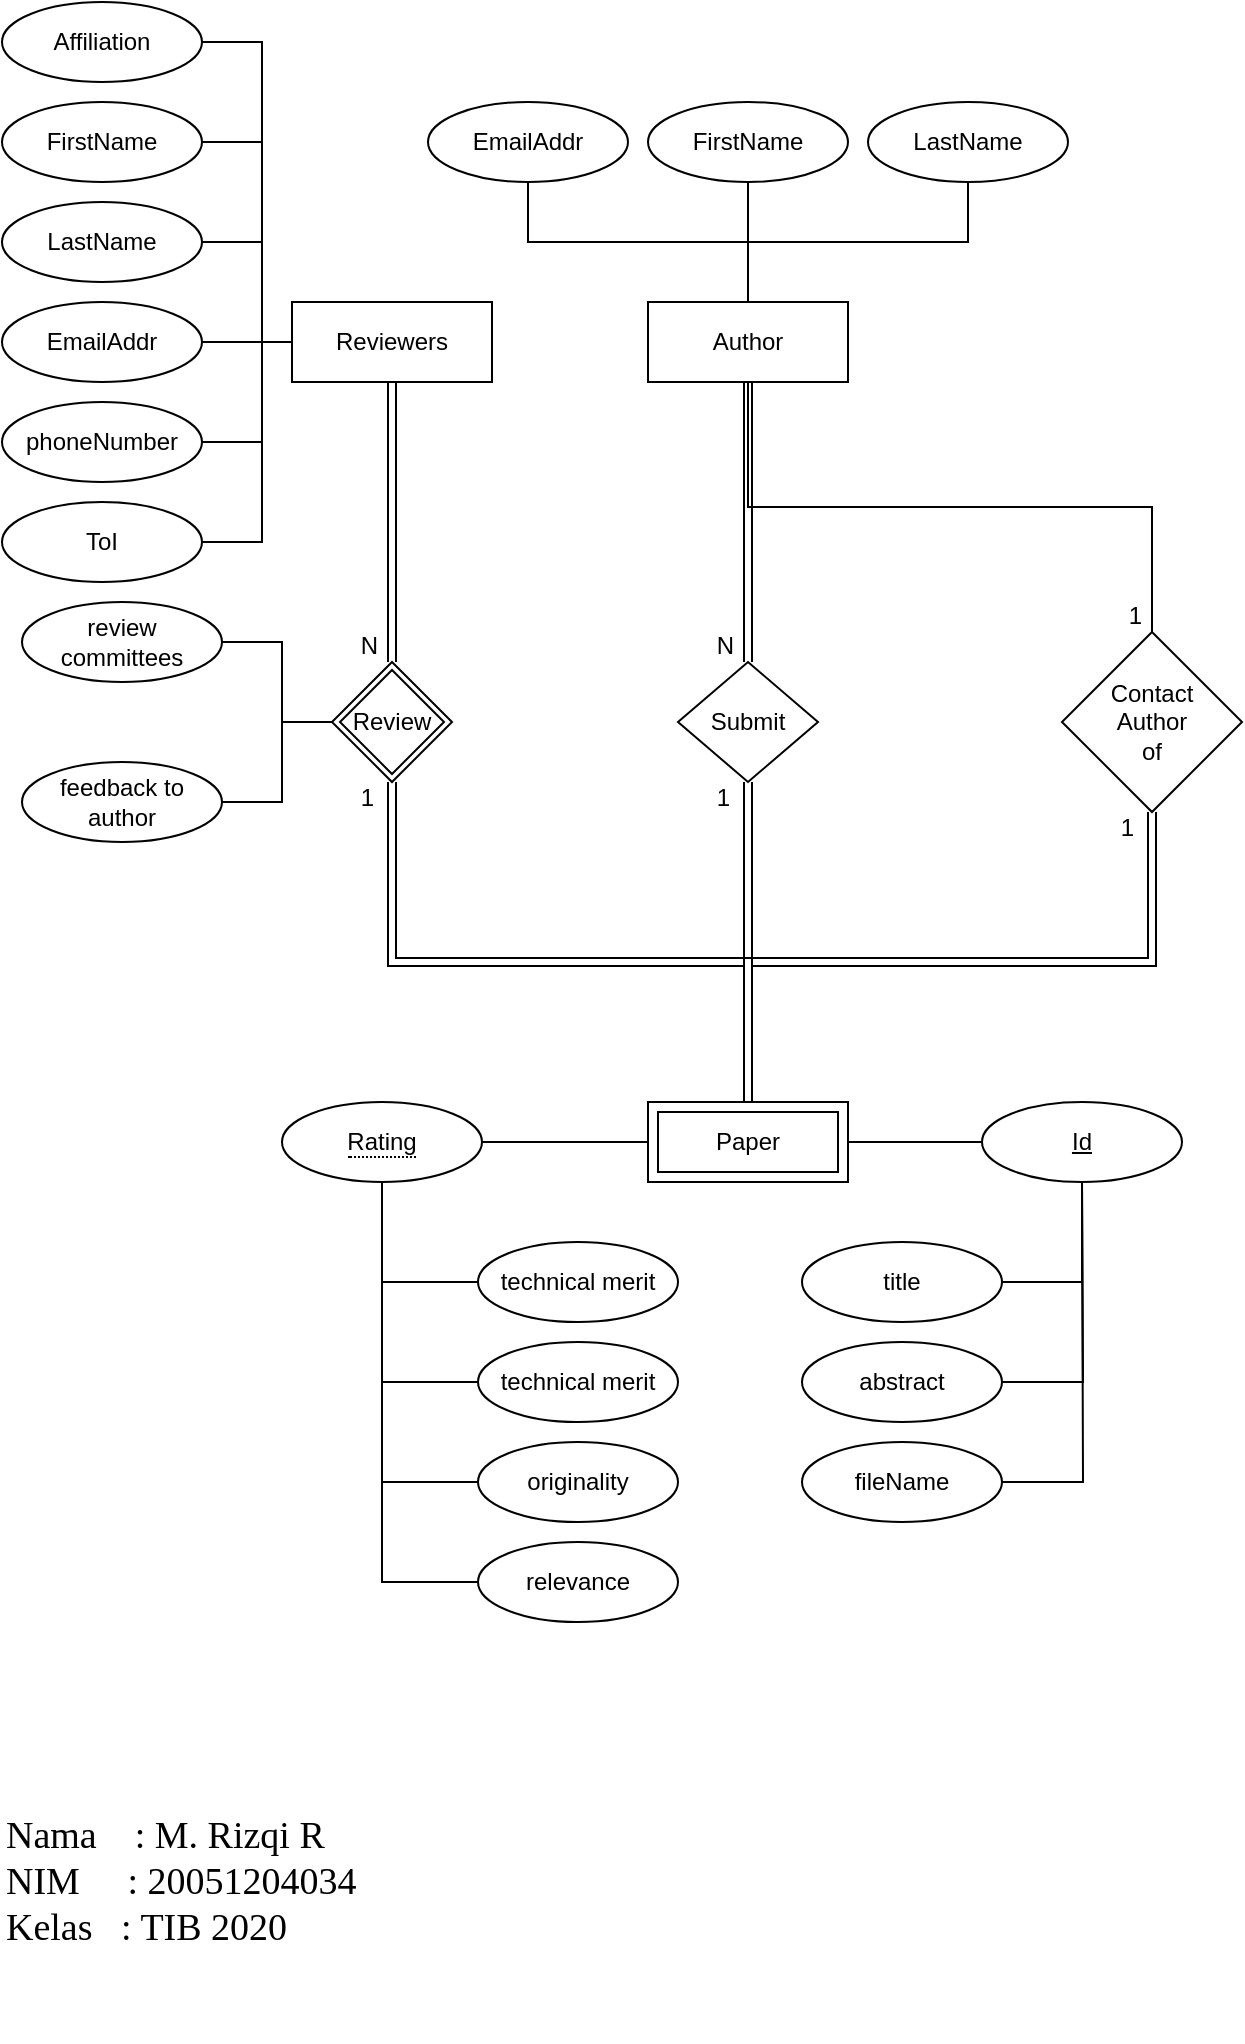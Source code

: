 <mxfile version="14.1.2" type="github">
  <diagram id="wWmaAe6ElsWB-zUafKZV" name="Page-1">
    <mxGraphModel dx="301" dy="159" grid="1" gridSize="10" guides="1" tooltips="1" connect="1" arrows="1" fold="1" page="1" pageScale="1" pageWidth="827" pageHeight="1169" math="0" shadow="0">
      <root>
        <mxCell id="0" />
        <mxCell id="1" parent="0" />
        <mxCell id="KUawCyeF-_NzYs4Vc8_j-6" value="Author" style="whiteSpace=wrap;html=1;align=center;" vertex="1" parent="1">
          <mxGeometry x="363" y="290" width="100" height="40" as="geometry" />
        </mxCell>
        <mxCell id="KUawCyeF-_NzYs4Vc8_j-7" value="EmailAddr" style="ellipse;whiteSpace=wrap;html=1;align=center;" vertex="1" parent="1">
          <mxGeometry x="253" y="190" width="100" height="40" as="geometry" />
        </mxCell>
        <mxCell id="KUawCyeF-_NzYs4Vc8_j-8" value="FirstName" style="ellipse;whiteSpace=wrap;html=1;align=center;" vertex="1" parent="1">
          <mxGeometry x="363" y="190" width="100" height="40" as="geometry" />
        </mxCell>
        <mxCell id="KUawCyeF-_NzYs4Vc8_j-9" value="LastName" style="ellipse;whiteSpace=wrap;html=1;align=center;" vertex="1" parent="1">
          <mxGeometry x="473" y="190" width="100" height="40" as="geometry" />
        </mxCell>
        <mxCell id="KUawCyeF-_NzYs4Vc8_j-17" value="Paper" style="shape=ext;margin=3;double=1;whiteSpace=wrap;html=1;align=center;" vertex="1" parent="1">
          <mxGeometry x="363" y="690" width="100" height="40" as="geometry" />
        </mxCell>
        <mxCell id="KUawCyeF-_NzYs4Vc8_j-20" value="" style="endArrow=none;html=1;rounded=0;exitX=0.5;exitY=1;exitDx=0;exitDy=0;entryX=0.5;entryY=0;entryDx=0;entryDy=0;edgeStyle=orthogonalEdgeStyle;" edge="1" parent="1" source="KUawCyeF-_NzYs4Vc8_j-7" target="KUawCyeF-_NzYs4Vc8_j-6">
          <mxGeometry relative="1" as="geometry">
            <mxPoint x="533" y="420" as="sourcePoint" />
            <mxPoint x="693" y="420" as="targetPoint" />
          </mxGeometry>
        </mxCell>
        <mxCell id="KUawCyeF-_NzYs4Vc8_j-22" value="" style="endArrow=none;html=1;rounded=0;exitX=0.5;exitY=1;exitDx=0;exitDy=0;" edge="1" parent="1" source="KUawCyeF-_NzYs4Vc8_j-8">
          <mxGeometry relative="1" as="geometry">
            <mxPoint x="533" y="420" as="sourcePoint" />
            <mxPoint x="413" y="290" as="targetPoint" />
          </mxGeometry>
        </mxCell>
        <mxCell id="KUawCyeF-_NzYs4Vc8_j-23" value="" style="endArrow=none;html=1;rounded=0;exitX=0.5;exitY=1;exitDx=0;exitDy=0;entryX=0.5;entryY=0;entryDx=0;entryDy=0;edgeStyle=orthogonalEdgeStyle;" edge="1" parent="1" source="KUawCyeF-_NzYs4Vc8_j-9" target="KUawCyeF-_NzYs4Vc8_j-6">
          <mxGeometry relative="1" as="geometry">
            <mxPoint x="533" y="420" as="sourcePoint" />
            <mxPoint x="693" y="420" as="targetPoint" />
          </mxGeometry>
        </mxCell>
        <mxCell id="KUawCyeF-_NzYs4Vc8_j-24" value="" style="shape=link;html=1;rounded=0;startArrow=oval;startFill=1;endArrow=oval;endFill=1;exitX=0.5;exitY=1;exitDx=0;exitDy=0;entryX=0.5;entryY=0;entryDx=0;entryDy=0;" edge="1" parent="1" source="KUawCyeF-_NzYs4Vc8_j-6" target="KUawCyeF-_NzYs4Vc8_j-26">
          <mxGeometry relative="1" as="geometry">
            <mxPoint x="533" y="420" as="sourcePoint" />
            <mxPoint x="413" y="470" as="targetPoint" />
          </mxGeometry>
        </mxCell>
        <mxCell id="KUawCyeF-_NzYs4Vc8_j-25" value="N" style="resizable=0;html=1;align=right;verticalAlign=bottom;spacingRight=7;" connectable="0" vertex="1" parent="KUawCyeF-_NzYs4Vc8_j-24">
          <mxGeometry x="1" relative="1" as="geometry" />
        </mxCell>
        <mxCell id="KUawCyeF-_NzYs4Vc8_j-26" value="Submit" style="shape=rhombus;perimeter=rhombusPerimeter;whiteSpace=wrap;html=1;align=center;" vertex="1" parent="1">
          <mxGeometry x="378" y="470" width="70" height="60" as="geometry" />
        </mxCell>
        <mxCell id="KUawCyeF-_NzYs4Vc8_j-27" value="&lt;div&gt;Contact &lt;br&gt;&lt;/div&gt;&lt;div&gt;Author&lt;/div&gt;&lt;div&gt; of&lt;/div&gt;" style="shape=rhombus;perimeter=rhombusPerimeter;whiteSpace=wrap;html=1;align=center;" vertex="1" parent="1">
          <mxGeometry x="570" y="455" width="90" height="90" as="geometry" />
        </mxCell>
        <mxCell id="KUawCyeF-_NzYs4Vc8_j-29" value="" style="endArrow=none;html=1;rounded=0;exitX=0.5;exitY=1;exitDx=0;exitDy=0;entryX=0.5;entryY=0;entryDx=0;entryDy=0;edgeStyle=orthogonalEdgeStyle;" edge="1" parent="1" source="KUawCyeF-_NzYs4Vc8_j-6" target="KUawCyeF-_NzYs4Vc8_j-27">
          <mxGeometry relative="1" as="geometry">
            <mxPoint x="533" y="420" as="sourcePoint" />
            <mxPoint x="693" y="420" as="targetPoint" />
          </mxGeometry>
        </mxCell>
        <mxCell id="KUawCyeF-_NzYs4Vc8_j-30" value="1" style="resizable=0;html=1;align=right;verticalAlign=bottom;spacingRight=5;" connectable="0" vertex="1" parent="KUawCyeF-_NzYs4Vc8_j-29">
          <mxGeometry x="1" relative="1" as="geometry" />
        </mxCell>
        <mxCell id="KUawCyeF-_NzYs4Vc8_j-31" value="" style="shape=link;html=1;rounded=0;startArrow=oval;startFill=1;endArrow=oval;endFill=1;exitX=0.5;exitY=0;exitDx=0;exitDy=0;entryX=0.5;entryY=1;entryDx=0;entryDy=0;" edge="1" parent="1" source="KUawCyeF-_NzYs4Vc8_j-17" target="KUawCyeF-_NzYs4Vc8_j-26">
          <mxGeometry relative="1" as="geometry">
            <mxPoint x="533" y="560" as="sourcePoint" />
            <mxPoint x="693" y="560" as="targetPoint" />
          </mxGeometry>
        </mxCell>
        <mxCell id="KUawCyeF-_NzYs4Vc8_j-32" value="1" style="resizable=0;html=1;align=right;verticalAlign=bottom;spacingBottom=-16;spacingRight=9;" connectable="0" vertex="1" parent="KUawCyeF-_NzYs4Vc8_j-31">
          <mxGeometry x="1" relative="1" as="geometry" />
        </mxCell>
        <mxCell id="KUawCyeF-_NzYs4Vc8_j-33" value="" style="shape=link;html=1;rounded=0;startArrow=oval;startFill=1;endArrow=oval;endFill=1;exitX=0.5;exitY=0;exitDx=0;exitDy=0;entryX=0.5;entryY=1;entryDx=0;entryDy=0;edgeStyle=orthogonalEdgeStyle;" edge="1" parent="1" target="KUawCyeF-_NzYs4Vc8_j-27">
          <mxGeometry relative="1" as="geometry">
            <mxPoint x="413" y="690" as="sourcePoint" />
            <mxPoint x="413" y="530" as="targetPoint" />
            <Array as="points">
              <mxPoint x="413" y="620" />
              <mxPoint x="615" y="620" />
            </Array>
          </mxGeometry>
        </mxCell>
        <mxCell id="KUawCyeF-_NzYs4Vc8_j-34" value="1" style="resizable=0;html=1;align=right;verticalAlign=bottom;spacingTop=0;spacingBottom=-16;spacingRight=9;" connectable="0" vertex="1" parent="KUawCyeF-_NzYs4Vc8_j-33">
          <mxGeometry x="1" relative="1" as="geometry" />
        </mxCell>
        <mxCell id="KUawCyeF-_NzYs4Vc8_j-36" value="Id" style="ellipse;whiteSpace=wrap;html=1;align=center;fontStyle=4;" vertex="1" parent="1">
          <mxGeometry x="530" y="690" width="100" height="40" as="geometry" />
        </mxCell>
        <mxCell id="KUawCyeF-_NzYs4Vc8_j-38" value="title" style="ellipse;whiteSpace=wrap;html=1;align=center;" vertex="1" parent="1">
          <mxGeometry x="440" y="760" width="100" height="40" as="geometry" />
        </mxCell>
        <mxCell id="KUawCyeF-_NzYs4Vc8_j-39" value="abstract" style="ellipse;whiteSpace=wrap;html=1;align=center;" vertex="1" parent="1">
          <mxGeometry x="440" y="810" width="100" height="40" as="geometry" />
        </mxCell>
        <mxCell id="KUawCyeF-_NzYs4Vc8_j-40" value="fileName" style="ellipse;whiteSpace=wrap;html=1;align=center;" vertex="1" parent="1">
          <mxGeometry x="440" y="860" width="100" height="40" as="geometry" />
        </mxCell>
        <mxCell id="KUawCyeF-_NzYs4Vc8_j-42" value="technical merit" style="ellipse;whiteSpace=wrap;html=1;align=center;" vertex="1" parent="1">
          <mxGeometry x="278" y="760" width="100" height="40" as="geometry" />
        </mxCell>
        <mxCell id="KUawCyeF-_NzYs4Vc8_j-43" value="&lt;span style=&quot;border-bottom: 1px dotted&quot;&gt;Rating&lt;br&gt;&lt;/span&gt;" style="ellipse;whiteSpace=wrap;html=1;align=center;" vertex="1" parent="1">
          <mxGeometry x="180" y="690" width="100" height="40" as="geometry" />
        </mxCell>
        <mxCell id="KUawCyeF-_NzYs4Vc8_j-44" value="technical merit" style="ellipse;whiteSpace=wrap;html=1;align=center;" vertex="1" parent="1">
          <mxGeometry x="278" y="810" width="100" height="40" as="geometry" />
        </mxCell>
        <mxCell id="KUawCyeF-_NzYs4Vc8_j-45" value="originality" style="ellipse;whiteSpace=wrap;html=1;align=center;" vertex="1" parent="1">
          <mxGeometry x="278" y="860" width="100" height="40" as="geometry" />
        </mxCell>
        <mxCell id="KUawCyeF-_NzYs4Vc8_j-46" value="relevance" style="ellipse;whiteSpace=wrap;html=1;align=center;" vertex="1" parent="1">
          <mxGeometry x="278" y="910" width="100" height="40" as="geometry" />
        </mxCell>
        <mxCell id="KUawCyeF-_NzYs4Vc8_j-47" value="" style="endArrow=none;html=1;rounded=0;exitX=1;exitY=0.5;exitDx=0;exitDy=0;entryX=0;entryY=0.5;entryDx=0;entryDy=0;" edge="1" parent="1" source="KUawCyeF-_NzYs4Vc8_j-17" target="KUawCyeF-_NzYs4Vc8_j-36">
          <mxGeometry relative="1" as="geometry">
            <mxPoint x="340" y="850" as="sourcePoint" />
            <mxPoint x="500" y="850" as="targetPoint" />
          </mxGeometry>
        </mxCell>
        <mxCell id="KUawCyeF-_NzYs4Vc8_j-48" value="" style="endArrow=none;html=1;rounded=0;exitX=0;exitY=0.5;exitDx=0;exitDy=0;entryX=1;entryY=0.5;entryDx=0;entryDy=0;edgeStyle=orthogonalEdgeStyle;" edge="1" parent="1" source="KUawCyeF-_NzYs4Vc8_j-17" target="KUawCyeF-_NzYs4Vc8_j-43">
          <mxGeometry relative="1" as="geometry">
            <mxPoint x="340" y="850" as="sourcePoint" />
            <mxPoint x="500" y="850" as="targetPoint" />
          </mxGeometry>
        </mxCell>
        <mxCell id="KUawCyeF-_NzYs4Vc8_j-56" value="" style="shape=link;html=1;rounded=0;startArrow=oval;startFill=1;endArrow=oval;endFill=1;exitX=0.5;exitY=0;exitDx=0;exitDy=0;entryX=0.5;entryY=1;entryDx=0;entryDy=0;edgeStyle=orthogonalEdgeStyle;" edge="1" parent="1" target="KUawCyeF-_NzYs4Vc8_j-87">
          <mxGeometry relative="1" as="geometry">
            <mxPoint x="413.0" y="690" as="sourcePoint" />
            <mxPoint x="235" y="530.0" as="targetPoint" />
            <Array as="points">
              <mxPoint x="413" y="620" />
              <mxPoint x="235" y="620" />
            </Array>
          </mxGeometry>
        </mxCell>
        <mxCell id="KUawCyeF-_NzYs4Vc8_j-57" value="1" style="resizable=0;html=1;align=right;verticalAlign=bottom;spacingBottom=-16;spacingRight=9;" connectable="0" vertex="1" parent="KUawCyeF-_NzYs4Vc8_j-56">
          <mxGeometry x="1" relative="1" as="geometry" />
        </mxCell>
        <mxCell id="KUawCyeF-_NzYs4Vc8_j-58" value="review committees" style="ellipse;whiteSpace=wrap;html=1;align=center;" vertex="1" parent="1">
          <mxGeometry x="50" y="440" width="100" height="40" as="geometry" />
        </mxCell>
        <mxCell id="KUawCyeF-_NzYs4Vc8_j-59" value="feedback to author" style="ellipse;whiteSpace=wrap;html=1;align=center;" vertex="1" parent="1">
          <mxGeometry x="50" y="520" width="100" height="40" as="geometry" />
        </mxCell>
        <mxCell id="KUawCyeF-_NzYs4Vc8_j-60" value="" style="endArrow=none;html=1;rounded=0;exitX=1;exitY=0.5;exitDx=0;exitDy=0;entryX=0;entryY=0.5;entryDx=0;entryDy=0;edgeStyle=orthogonalEdgeStyle;" edge="1" parent="1" source="KUawCyeF-_NzYs4Vc8_j-58">
          <mxGeometry relative="1" as="geometry">
            <mxPoint x="290" y="530" as="sourcePoint" />
            <mxPoint x="200" y="500.0" as="targetPoint" />
            <Array as="points">
              <mxPoint x="180" y="460" />
              <mxPoint x="180" y="500" />
            </Array>
          </mxGeometry>
        </mxCell>
        <mxCell id="KUawCyeF-_NzYs4Vc8_j-61" value="" style="endArrow=none;html=1;rounded=0;exitX=1;exitY=0.5;exitDx=0;exitDy=0;entryX=0;entryY=0.5;entryDx=0;entryDy=0;edgeStyle=orthogonalEdgeStyle;" edge="1" parent="1" source="KUawCyeF-_NzYs4Vc8_j-59" target="KUawCyeF-_NzYs4Vc8_j-87">
          <mxGeometry relative="1" as="geometry">
            <mxPoint x="150.0" y="475.0" as="sourcePoint" />
            <mxPoint x="200" y="500.0" as="targetPoint" />
            <Array as="points">
              <mxPoint x="180" y="540" />
              <mxPoint x="180" y="500" />
            </Array>
          </mxGeometry>
        </mxCell>
        <mxCell id="KUawCyeF-_NzYs4Vc8_j-62" value="Reviewers" style="whiteSpace=wrap;html=1;align=center;" vertex="1" parent="1">
          <mxGeometry x="185" y="290" width="100" height="40" as="geometry" />
        </mxCell>
        <mxCell id="KUawCyeF-_NzYs4Vc8_j-63" value="FirstName" style="ellipse;whiteSpace=wrap;html=1;align=center;" vertex="1" parent="1">
          <mxGeometry x="40" y="190" width="100" height="40" as="geometry" />
        </mxCell>
        <mxCell id="KUawCyeF-_NzYs4Vc8_j-64" value="LastName" style="ellipse;whiteSpace=wrap;html=1;align=center;" vertex="1" parent="1">
          <mxGeometry x="40" y="240" width="100" height="40" as="geometry" />
        </mxCell>
        <mxCell id="KUawCyeF-_NzYs4Vc8_j-65" value="EmailAddr" style="ellipse;whiteSpace=wrap;html=1;align=center;" vertex="1" parent="1">
          <mxGeometry x="40" y="290" width="100" height="40" as="geometry" />
        </mxCell>
        <mxCell id="KUawCyeF-_NzYs4Vc8_j-66" value="phoneNumber" style="ellipse;whiteSpace=wrap;html=1;align=center;" vertex="1" parent="1">
          <mxGeometry x="40" y="340" width="100" height="40" as="geometry" />
        </mxCell>
        <mxCell id="KUawCyeF-_NzYs4Vc8_j-67" value="ToI" style="ellipse;whiteSpace=wrap;html=1;align=center;" vertex="1" parent="1">
          <mxGeometry x="40" y="390" width="100" height="40" as="geometry" />
        </mxCell>
        <mxCell id="KUawCyeF-_NzYs4Vc8_j-68" value="" style="endArrow=none;html=1;rounded=0;exitX=1;exitY=0.5;exitDx=0;exitDy=0;edgeStyle=orthogonalEdgeStyle;" edge="1" parent="1" source="KUawCyeF-_NzYs4Vc8_j-63" target="KUawCyeF-_NzYs4Vc8_j-62">
          <mxGeometry relative="1" as="geometry">
            <mxPoint x="135.0" y="270.0" as="sourcePoint" />
            <mxPoint x="185" y="310.0" as="targetPoint" />
            <Array as="points">
              <mxPoint x="170" y="210" />
              <mxPoint x="170" y="310" />
            </Array>
          </mxGeometry>
        </mxCell>
        <mxCell id="KUawCyeF-_NzYs4Vc8_j-69" value="" style="endArrow=none;html=1;rounded=0;exitX=1;exitY=0.5;exitDx=0;exitDy=0;edgeStyle=orthogonalEdgeStyle;" edge="1" parent="1" source="KUawCyeF-_NzYs4Vc8_j-64">
          <mxGeometry relative="1" as="geometry">
            <mxPoint x="140.0" y="210" as="sourcePoint" />
            <mxPoint x="185" y="310" as="targetPoint" />
            <Array as="points">
              <mxPoint x="170" y="260" />
              <mxPoint x="170" y="310" />
            </Array>
          </mxGeometry>
        </mxCell>
        <mxCell id="KUawCyeF-_NzYs4Vc8_j-70" value="" style="endArrow=none;html=1;rounded=0;exitX=1;exitY=0.5;exitDx=0;exitDy=0;edgeStyle=orthogonalEdgeStyle;" edge="1" parent="1" source="KUawCyeF-_NzYs4Vc8_j-65">
          <mxGeometry relative="1" as="geometry">
            <mxPoint x="140.0" y="260" as="sourcePoint" />
            <mxPoint x="185" y="310" as="targetPoint" />
            <Array as="points">
              <mxPoint x="150" y="310" />
              <mxPoint x="150" y="310" />
            </Array>
          </mxGeometry>
        </mxCell>
        <mxCell id="KUawCyeF-_NzYs4Vc8_j-71" value="" style="endArrow=none;html=1;rounded=0;exitX=1;exitY=0.5;exitDx=0;exitDy=0;edgeStyle=orthogonalEdgeStyle;" edge="1" parent="1" source="KUawCyeF-_NzYs4Vc8_j-66">
          <mxGeometry relative="1" as="geometry">
            <mxPoint x="140.0" y="310" as="sourcePoint" />
            <mxPoint x="185" y="310" as="targetPoint" />
            <Array as="points">
              <mxPoint x="170" y="360" />
              <mxPoint x="170" y="310" />
            </Array>
          </mxGeometry>
        </mxCell>
        <mxCell id="KUawCyeF-_NzYs4Vc8_j-72" value="" style="endArrow=none;html=1;rounded=0;exitX=1;exitY=0.5;exitDx=0;exitDy=0;edgeStyle=orthogonalEdgeStyle;" edge="1" parent="1" source="KUawCyeF-_NzYs4Vc8_j-67">
          <mxGeometry relative="1" as="geometry">
            <mxPoint x="140.0" y="360" as="sourcePoint" />
            <mxPoint x="185" y="310" as="targetPoint" />
            <Array as="points">
              <mxPoint x="170" y="410" />
              <mxPoint x="170" y="310" />
            </Array>
          </mxGeometry>
        </mxCell>
        <mxCell id="KUawCyeF-_NzYs4Vc8_j-73" value="Affiliation" style="ellipse;whiteSpace=wrap;html=1;align=center;" vertex="1" parent="1">
          <mxGeometry x="40" y="140" width="100" height="40" as="geometry" />
        </mxCell>
        <mxCell id="KUawCyeF-_NzYs4Vc8_j-74" value="" style="endArrow=none;html=1;rounded=0;exitX=1;exitY=0.5;exitDx=0;exitDy=0;edgeStyle=orthogonalEdgeStyle;" edge="1" parent="1" source="KUawCyeF-_NzYs4Vc8_j-73">
          <mxGeometry relative="1" as="geometry">
            <mxPoint x="140.0" y="210" as="sourcePoint" />
            <mxPoint x="185" y="310" as="targetPoint" />
            <Array as="points">
              <mxPoint x="170" y="160" />
              <mxPoint x="170" y="310" />
            </Array>
          </mxGeometry>
        </mxCell>
        <mxCell id="KUawCyeF-_NzYs4Vc8_j-75" value="" style="shape=link;html=1;rounded=0;startArrow=oval;startFill=1;endArrow=oval;endFill=1;exitX=0.5;exitY=1;exitDx=0;exitDy=0;entryX=0.5;entryY=0;entryDx=0;entryDy=0;" edge="1" parent="1" source="KUawCyeF-_NzYs4Vc8_j-62" target="KUawCyeF-_NzYs4Vc8_j-87">
          <mxGeometry relative="1" as="geometry">
            <mxPoint x="240" y="330.0" as="sourcePoint" />
            <mxPoint x="235" y="470.0" as="targetPoint" />
          </mxGeometry>
        </mxCell>
        <mxCell id="KUawCyeF-_NzYs4Vc8_j-76" value="N" style="resizable=0;html=1;align=right;verticalAlign=bottom;spacingRight=7;" connectable="0" vertex="1" parent="KUawCyeF-_NzYs4Vc8_j-75">
          <mxGeometry x="1" relative="1" as="geometry" />
        </mxCell>
        <mxCell id="KUawCyeF-_NzYs4Vc8_j-77" value="" style="endArrow=none;html=1;rounded=0;exitX=0.5;exitY=1;exitDx=0;exitDy=0;entryX=0;entryY=0.5;entryDx=0;entryDy=0;edgeStyle=orthogonalEdgeStyle;" edge="1" parent="1" source="KUawCyeF-_NzYs4Vc8_j-43" target="KUawCyeF-_NzYs4Vc8_j-42">
          <mxGeometry relative="1" as="geometry">
            <mxPoint x="210" y="780" as="sourcePoint" />
            <mxPoint x="370" y="780" as="targetPoint" />
          </mxGeometry>
        </mxCell>
        <mxCell id="KUawCyeF-_NzYs4Vc8_j-78" value="" style="endArrow=none;html=1;rounded=0;exitX=0.5;exitY=1;exitDx=0;exitDy=0;entryX=0;entryY=0.5;entryDx=0;entryDy=0;edgeStyle=orthogonalEdgeStyle;" edge="1" parent="1" target="KUawCyeF-_NzYs4Vc8_j-44">
          <mxGeometry relative="1" as="geometry">
            <mxPoint x="230" y="730" as="sourcePoint" />
            <mxPoint x="278" y="780" as="targetPoint" />
            <Array as="points">
              <mxPoint x="230" y="830" />
            </Array>
          </mxGeometry>
        </mxCell>
        <mxCell id="KUawCyeF-_NzYs4Vc8_j-79" value="" style="endArrow=none;html=1;rounded=0;exitX=0.5;exitY=1;exitDx=0;exitDy=0;entryX=0;entryY=0.5;entryDx=0;entryDy=0;edgeStyle=orthogonalEdgeStyle;" edge="1" parent="1" target="KUawCyeF-_NzYs4Vc8_j-45">
          <mxGeometry relative="1" as="geometry">
            <mxPoint x="230" y="730" as="sourcePoint" />
            <mxPoint x="278" y="830" as="targetPoint" />
            <Array as="points">
              <mxPoint x="230" y="880" />
            </Array>
          </mxGeometry>
        </mxCell>
        <mxCell id="KUawCyeF-_NzYs4Vc8_j-80" value="" style="endArrow=none;html=1;rounded=0;exitX=0.5;exitY=1;exitDx=0;exitDy=0;entryX=0;entryY=0.5;entryDx=0;entryDy=0;edgeStyle=orthogonalEdgeStyle;" edge="1" parent="1" target="KUawCyeF-_NzYs4Vc8_j-46">
          <mxGeometry relative="1" as="geometry">
            <mxPoint x="230" y="730" as="sourcePoint" />
            <mxPoint x="278" y="880" as="targetPoint" />
            <Array as="points">
              <mxPoint x="230" y="930" />
            </Array>
          </mxGeometry>
        </mxCell>
        <mxCell id="KUawCyeF-_NzYs4Vc8_j-82" value="" style="endArrow=none;html=1;rounded=0;exitX=1;exitY=0.5;exitDx=0;exitDy=0;entryX=0.5;entryY=1;entryDx=0;entryDy=0;edgeStyle=orthogonalEdgeStyle;" edge="1" parent="1" source="KUawCyeF-_NzYs4Vc8_j-38" target="KUawCyeF-_NzYs4Vc8_j-36">
          <mxGeometry relative="1" as="geometry">
            <mxPoint x="390" y="730" as="sourcePoint" />
            <mxPoint x="550" y="730" as="targetPoint" />
          </mxGeometry>
        </mxCell>
        <mxCell id="KUawCyeF-_NzYs4Vc8_j-83" value="" style="endArrow=none;html=1;rounded=0;exitX=1;exitY=0.5;exitDx=0;exitDy=0;entryX=0.5;entryY=1;entryDx=0;entryDy=0;edgeStyle=orthogonalEdgeStyle;" edge="1" parent="1" source="KUawCyeF-_NzYs4Vc8_j-39">
          <mxGeometry relative="1" as="geometry">
            <mxPoint x="540.0" y="780" as="sourcePoint" />
            <mxPoint x="580" y="730" as="targetPoint" />
          </mxGeometry>
        </mxCell>
        <mxCell id="KUawCyeF-_NzYs4Vc8_j-84" value="" style="endArrow=none;html=1;rounded=0;exitX=1;exitY=0.5;exitDx=0;exitDy=0;entryX=0.5;entryY=1;entryDx=0;entryDy=0;edgeStyle=orthogonalEdgeStyle;" edge="1" parent="1" source="KUawCyeF-_NzYs4Vc8_j-40">
          <mxGeometry relative="1" as="geometry">
            <mxPoint x="540.0" y="830" as="sourcePoint" />
            <mxPoint x="580" y="730" as="targetPoint" />
          </mxGeometry>
        </mxCell>
        <mxCell id="KUawCyeF-_NzYs4Vc8_j-86" value="&lt;div style=&quot;font-size: 19px&quot;&gt;&lt;font style=&quot;font-size: 19px&quot; face=&quot;Lucida Console&quot;&gt;Nama&amp;nbsp;&amp;nbsp;&amp;nbsp; : M. Rizqi R&lt;/font&gt;&lt;/div&gt;&lt;div style=&quot;font-size: 19px&quot;&gt;&lt;font style=&quot;font-size: 19px&quot; face=&quot;Lucida Console&quot;&gt;NIM&amp;nbsp;&amp;nbsp;&amp;nbsp;&amp;nbsp; : 20051204034&lt;br&gt;Kelas&amp;nbsp;&amp;nbsp; : TIB 2020&lt;br&gt;&lt;/font&gt;&lt;/div&gt;" style="text;html=1;strokeColor=none;fillColor=none;align=left;verticalAlign=middle;whiteSpace=wrap;rounded=0;" vertex="1" parent="1">
          <mxGeometry x="40" y="1000" width="260" height="160" as="geometry" />
        </mxCell>
        <mxCell id="KUawCyeF-_NzYs4Vc8_j-87" value="Review" style="shape=rhombus;double=1;perimeter=rhombusPerimeter;whiteSpace=wrap;html=1;align=center;" vertex="1" parent="1">
          <mxGeometry x="205" y="470" width="60" height="60" as="geometry" />
        </mxCell>
      </root>
    </mxGraphModel>
  </diagram>
</mxfile>
